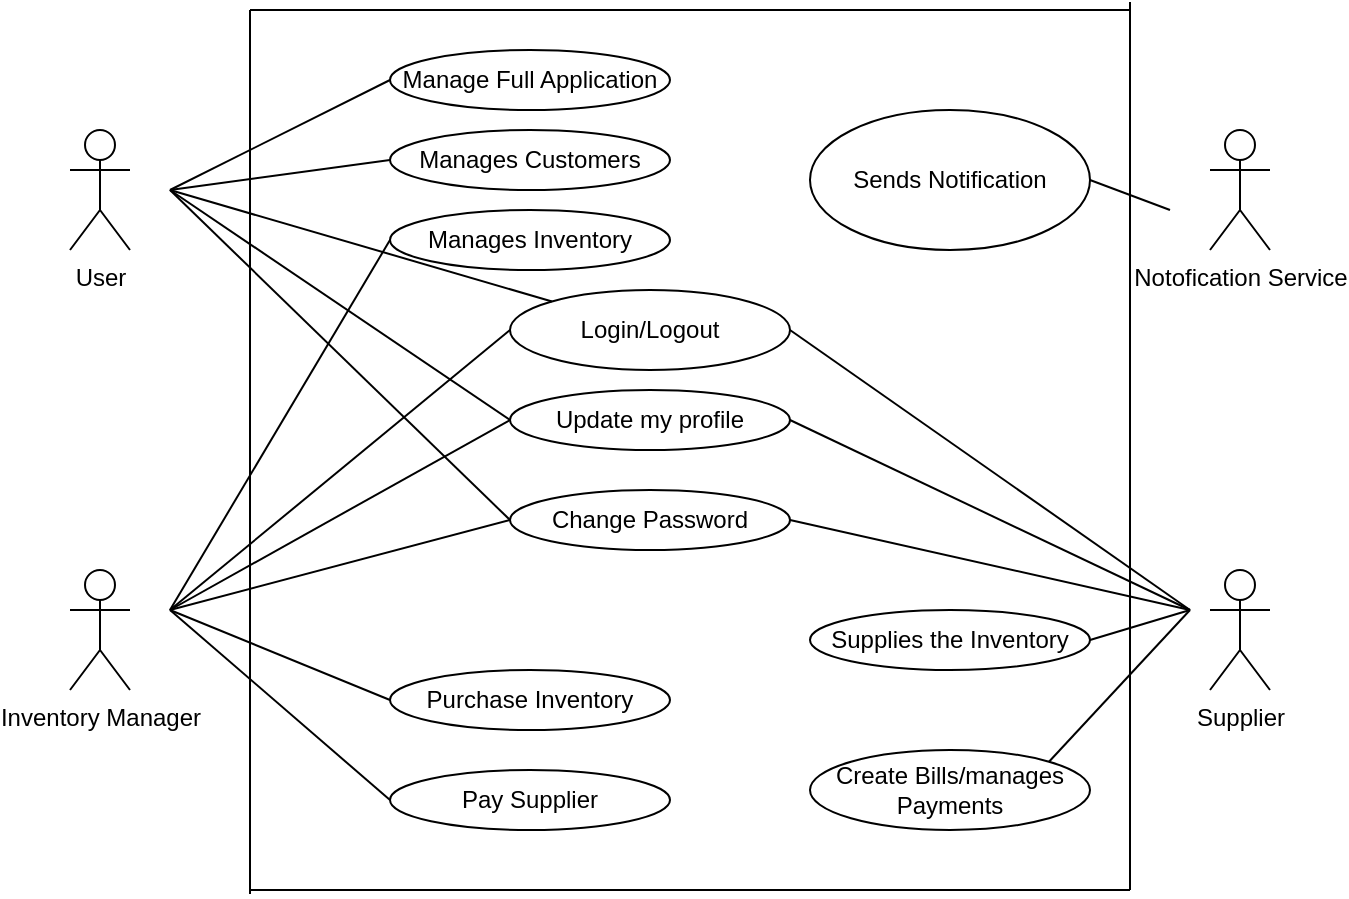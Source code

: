 <mxfile version="15.7.0" type="github">
  <diagram id="yWmSSU2kFUMIuWCEwVeI" name="Page-1">
    <mxGraphModel dx="868" dy="450" grid="1" gridSize="10" guides="1" tooltips="1" connect="1" arrows="1" fold="1" page="1" pageScale="1" pageWidth="850" pageHeight="1100" math="0" shadow="0">
      <root>
        <mxCell id="0" />
        <mxCell id="1" parent="0" />
        <mxCell id="QFpZbiap1W5p95xNXrxz-1" value="User" style="shape=umlActor;html=1;verticalLabelPosition=bottom;verticalAlign=top;align=center;" vertex="1" parent="1">
          <mxGeometry x="150" y="100" width="30" height="60" as="geometry" />
        </mxCell>
        <mxCell id="QFpZbiap1W5p95xNXrxz-2" value="Inventory Manager" style="shape=umlActor;html=1;verticalLabelPosition=bottom;verticalAlign=top;align=center;" vertex="1" parent="1">
          <mxGeometry x="150" y="320" width="30" height="60" as="geometry" />
        </mxCell>
        <mxCell id="QFpZbiap1W5p95xNXrxz-6" value="Supplier" style="shape=umlActor;html=1;verticalLabelPosition=bottom;verticalAlign=top;align=center;" vertex="1" parent="1">
          <mxGeometry x="720" y="320" width="30" height="60" as="geometry" />
        </mxCell>
        <mxCell id="QFpZbiap1W5p95xNXrxz-7" value="Notofication Service" style="shape=umlActor;html=1;verticalLabelPosition=bottom;verticalAlign=top;align=center;" vertex="1" parent="1">
          <mxGeometry x="720" y="100" width="30" height="60" as="geometry" />
        </mxCell>
        <mxCell id="QFpZbiap1W5p95xNXrxz-8" value="Login/Logout" style="ellipse;whiteSpace=wrap;html=1;" vertex="1" parent="1">
          <mxGeometry x="370" y="180" width="140" height="40" as="geometry" />
        </mxCell>
        <mxCell id="QFpZbiap1W5p95xNXrxz-9" value="Update my profile" style="ellipse;whiteSpace=wrap;html=1;" vertex="1" parent="1">
          <mxGeometry x="370" y="230" width="140" height="30" as="geometry" />
        </mxCell>
        <mxCell id="QFpZbiap1W5p95xNXrxz-10" value="Change Password" style="ellipse;whiteSpace=wrap;html=1;" vertex="1" parent="1">
          <mxGeometry x="370" y="280" width="140" height="30" as="geometry" />
        </mxCell>
        <mxCell id="QFpZbiap1W5p95xNXrxz-24" value="" style="edgeStyle=none;html=1;endArrow=none;verticalAlign=bottom;rounded=0;" edge="1" parent="1" target="QFpZbiap1W5p95xNXrxz-8">
          <mxGeometry width="160" relative="1" as="geometry">
            <mxPoint x="200" y="130" as="sourcePoint" />
            <mxPoint x="360" y="130" as="targetPoint" />
          </mxGeometry>
        </mxCell>
        <mxCell id="QFpZbiap1W5p95xNXrxz-27" value="" style="edgeStyle=none;html=1;endArrow=none;verticalAlign=bottom;rounded=0;entryX=0;entryY=0.5;entryDx=0;entryDy=0;" edge="1" parent="1" target="QFpZbiap1W5p95xNXrxz-10">
          <mxGeometry width="160" relative="1" as="geometry">
            <mxPoint x="200" y="340" as="sourcePoint" />
            <mxPoint x="370" y="330" as="targetPoint" />
          </mxGeometry>
        </mxCell>
        <mxCell id="QFpZbiap1W5p95xNXrxz-28" value="" style="edgeStyle=none;html=1;endArrow=none;verticalAlign=bottom;rounded=0;entryX=0;entryY=0.5;entryDx=0;entryDy=0;" edge="1" parent="1" target="QFpZbiap1W5p95xNXrxz-9">
          <mxGeometry width="160" relative="1" as="geometry">
            <mxPoint x="200" y="340" as="sourcePoint" />
            <mxPoint x="370" y="300" as="targetPoint" />
          </mxGeometry>
        </mxCell>
        <mxCell id="QFpZbiap1W5p95xNXrxz-29" value="" style="edgeStyle=none;html=1;endArrow=none;verticalAlign=bottom;rounded=0;" edge="1" parent="1">
          <mxGeometry width="160" relative="1" as="geometry">
            <mxPoint x="200" y="340" as="sourcePoint" />
            <mxPoint x="370" y="200" as="targetPoint" />
          </mxGeometry>
        </mxCell>
        <mxCell id="QFpZbiap1W5p95xNXrxz-30" value="" style="edgeStyle=none;html=1;endArrow=none;verticalAlign=bottom;rounded=0;entryX=0;entryY=0.5;entryDx=0;entryDy=0;" edge="1" parent="1" target="QFpZbiap1W5p95xNXrxz-10">
          <mxGeometry width="160" relative="1" as="geometry">
            <mxPoint x="200" y="130" as="sourcePoint" />
            <mxPoint x="500" y="290" as="targetPoint" />
          </mxGeometry>
        </mxCell>
        <mxCell id="QFpZbiap1W5p95xNXrxz-31" value="" style="edgeStyle=none;html=1;endArrow=none;verticalAlign=bottom;rounded=0;entryX=0;entryY=0.5;entryDx=0;entryDy=0;" edge="1" parent="1" target="QFpZbiap1W5p95xNXrxz-9">
          <mxGeometry width="160" relative="1" as="geometry">
            <mxPoint x="200" y="130" as="sourcePoint" />
            <mxPoint x="500" y="290" as="targetPoint" />
          </mxGeometry>
        </mxCell>
        <mxCell id="QFpZbiap1W5p95xNXrxz-32" value="" style="edgeStyle=none;html=1;endArrow=none;verticalAlign=bottom;rounded=0;exitX=1;exitY=0.5;exitDx=0;exitDy=0;" edge="1" parent="1" source="QFpZbiap1W5p95xNXrxz-10">
          <mxGeometry width="160" relative="1" as="geometry">
            <mxPoint x="550" y="340" as="sourcePoint" />
            <mxPoint x="710" y="340" as="targetPoint" />
          </mxGeometry>
        </mxCell>
        <mxCell id="QFpZbiap1W5p95xNXrxz-33" value="" style="edgeStyle=none;html=1;endArrow=none;verticalAlign=bottom;rounded=0;exitX=1;exitY=0.5;exitDx=0;exitDy=0;" edge="1" parent="1" source="QFpZbiap1W5p95xNXrxz-9">
          <mxGeometry width="160" relative="1" as="geometry">
            <mxPoint x="510" y="230" as="sourcePoint" />
            <mxPoint x="710" y="340" as="targetPoint" />
          </mxGeometry>
        </mxCell>
        <mxCell id="QFpZbiap1W5p95xNXrxz-34" value="" style="edgeStyle=none;html=1;endArrow=none;verticalAlign=bottom;rounded=0;" edge="1" parent="1">
          <mxGeometry width="160" relative="1" as="geometry">
            <mxPoint x="510" y="200" as="sourcePoint" />
            <mxPoint x="710" y="340" as="targetPoint" />
          </mxGeometry>
        </mxCell>
        <mxCell id="QFpZbiap1W5p95xNXrxz-37" value="Manage Full Application" style="ellipse;whiteSpace=wrap;html=1;" vertex="1" parent="1">
          <mxGeometry x="310" y="60" width="140" height="30" as="geometry" />
        </mxCell>
        <mxCell id="QFpZbiap1W5p95xNXrxz-40" value="Manages Customers" style="ellipse;whiteSpace=wrap;html=1;" vertex="1" parent="1">
          <mxGeometry x="310" y="100" width="140" height="30" as="geometry" />
        </mxCell>
        <mxCell id="QFpZbiap1W5p95xNXrxz-44" value="Manages Inventory" style="ellipse;whiteSpace=wrap;html=1;" vertex="1" parent="1">
          <mxGeometry x="310" y="140" width="140" height="30" as="geometry" />
        </mxCell>
        <mxCell id="QFpZbiap1W5p95xNXrxz-46" value="" style="edgeStyle=none;html=1;endArrow=none;verticalAlign=bottom;rounded=0;entryX=0;entryY=0.5;entryDx=0;entryDy=0;" edge="1" parent="1" target="QFpZbiap1W5p95xNXrxz-44">
          <mxGeometry width="160" relative="1" as="geometry">
            <mxPoint x="200" y="340" as="sourcePoint" />
            <mxPoint x="500" y="290" as="targetPoint" />
          </mxGeometry>
        </mxCell>
        <mxCell id="QFpZbiap1W5p95xNXrxz-48" value="" style="edgeStyle=none;html=1;endArrow=none;verticalAlign=bottom;rounded=0;entryX=0;entryY=0.5;entryDx=0;entryDy=0;" edge="1" parent="1" target="QFpZbiap1W5p95xNXrxz-37">
          <mxGeometry width="160" relative="1" as="geometry">
            <mxPoint x="200" y="130" as="sourcePoint" />
            <mxPoint x="500" y="290" as="targetPoint" />
          </mxGeometry>
        </mxCell>
        <mxCell id="QFpZbiap1W5p95xNXrxz-49" value="" style="edgeStyle=none;html=1;endArrow=none;verticalAlign=bottom;rounded=0;entryX=0;entryY=0.5;entryDx=0;entryDy=0;" edge="1" parent="1" target="QFpZbiap1W5p95xNXrxz-40">
          <mxGeometry width="160" relative="1" as="geometry">
            <mxPoint x="200" y="130" as="sourcePoint" />
            <mxPoint x="500" y="290" as="targetPoint" />
          </mxGeometry>
        </mxCell>
        <mxCell id="QFpZbiap1W5p95xNXrxz-50" value="Sends Notification" style="ellipse;whiteSpace=wrap;html=1;" vertex="1" parent="1">
          <mxGeometry x="520" y="90" width="140" height="70" as="geometry" />
        </mxCell>
        <mxCell id="QFpZbiap1W5p95xNXrxz-51" value="Purchase Inventory" style="ellipse;whiteSpace=wrap;html=1;" vertex="1" parent="1">
          <mxGeometry x="310" y="370" width="140" height="30" as="geometry" />
        </mxCell>
        <mxCell id="QFpZbiap1W5p95xNXrxz-52" value="Pay Supplier" style="ellipse;whiteSpace=wrap;html=1;" vertex="1" parent="1">
          <mxGeometry x="310" y="420" width="140" height="30" as="geometry" />
        </mxCell>
        <mxCell id="QFpZbiap1W5p95xNXrxz-54" value="" style="edgeStyle=none;html=1;endArrow=none;verticalAlign=bottom;rounded=0;entryX=0;entryY=0.5;entryDx=0;entryDy=0;" edge="1" parent="1" target="QFpZbiap1W5p95xNXrxz-51">
          <mxGeometry width="160" relative="1" as="geometry">
            <mxPoint x="200" y="340" as="sourcePoint" />
            <mxPoint x="500" y="290" as="targetPoint" />
          </mxGeometry>
        </mxCell>
        <mxCell id="QFpZbiap1W5p95xNXrxz-55" value="" style="edgeStyle=none;html=1;endArrow=none;verticalAlign=bottom;rounded=0;entryX=0;entryY=0.5;entryDx=0;entryDy=0;" edge="1" parent="1" target="QFpZbiap1W5p95xNXrxz-52">
          <mxGeometry width="160" relative="1" as="geometry">
            <mxPoint x="200" y="340" as="sourcePoint" />
            <mxPoint x="500" y="290" as="targetPoint" />
          </mxGeometry>
        </mxCell>
        <mxCell id="QFpZbiap1W5p95xNXrxz-56" value="" style="edgeStyle=none;html=1;endArrow=none;verticalAlign=bottom;rounded=0;exitX=1;exitY=0.5;exitDx=0;exitDy=0;" edge="1" parent="1" source="QFpZbiap1W5p95xNXrxz-50">
          <mxGeometry width="160" relative="1" as="geometry">
            <mxPoint x="340" y="290" as="sourcePoint" />
            <mxPoint x="700" y="140" as="targetPoint" />
          </mxGeometry>
        </mxCell>
        <mxCell id="QFpZbiap1W5p95xNXrxz-57" value="Supplies the Inventory" style="ellipse;whiteSpace=wrap;html=1;" vertex="1" parent="1">
          <mxGeometry x="520" y="340" width="140" height="30" as="geometry" />
        </mxCell>
        <mxCell id="QFpZbiap1W5p95xNXrxz-60" style="edgeStyle=orthogonalEdgeStyle;rounded=0;orthogonalLoop=1;jettySize=auto;html=1;exitX=0.5;exitY=0;exitDx=0;exitDy=0;" edge="1" parent="1" source="QFpZbiap1W5p95xNXrxz-58">
          <mxGeometry relative="1" as="geometry">
            <mxPoint x="590" y="410" as="targetPoint" />
          </mxGeometry>
        </mxCell>
        <mxCell id="QFpZbiap1W5p95xNXrxz-58" value="Create Bills/manages Payments" style="ellipse;whiteSpace=wrap;html=1;" vertex="1" parent="1">
          <mxGeometry x="520" y="410" width="140" height="40" as="geometry" />
        </mxCell>
        <mxCell id="QFpZbiap1W5p95xNXrxz-62" value="" style="edgeStyle=none;html=1;endArrow=none;verticalAlign=bottom;rounded=0;exitX=1;exitY=0.5;exitDx=0;exitDy=0;" edge="1" parent="1" source="QFpZbiap1W5p95xNXrxz-57">
          <mxGeometry width="160" relative="1" as="geometry">
            <mxPoint x="550" y="340" as="sourcePoint" />
            <mxPoint x="710" y="340" as="targetPoint" />
          </mxGeometry>
        </mxCell>
        <mxCell id="QFpZbiap1W5p95xNXrxz-63" value="" style="edgeStyle=none;html=1;endArrow=none;verticalAlign=bottom;rounded=0;exitX=1;exitY=0;exitDx=0;exitDy=0;" edge="1" parent="1" source="QFpZbiap1W5p95xNXrxz-58">
          <mxGeometry width="160" relative="1" as="geometry">
            <mxPoint x="520" y="390" as="sourcePoint" />
            <mxPoint x="710" y="340" as="targetPoint" />
          </mxGeometry>
        </mxCell>
        <mxCell id="QFpZbiap1W5p95xNXrxz-64" value="" style="endArrow=none;html=1;rounded=0;" edge="1" parent="1">
          <mxGeometry width="50" height="50" relative="1" as="geometry">
            <mxPoint x="240" y="482" as="sourcePoint" />
            <mxPoint x="240" y="40" as="targetPoint" />
          </mxGeometry>
        </mxCell>
        <mxCell id="QFpZbiap1W5p95xNXrxz-65" value="" style="endArrow=none;html=1;rounded=0;" edge="1" parent="1">
          <mxGeometry width="50" height="50" relative="1" as="geometry">
            <mxPoint x="240" y="480" as="sourcePoint" />
            <mxPoint x="680" y="480" as="targetPoint" />
          </mxGeometry>
        </mxCell>
        <mxCell id="QFpZbiap1W5p95xNXrxz-66" value="" style="endArrow=none;html=1;rounded=0;" edge="1" parent="1">
          <mxGeometry width="50" height="50" relative="1" as="geometry">
            <mxPoint x="680" y="480" as="sourcePoint" />
            <mxPoint x="680" y="36" as="targetPoint" />
          </mxGeometry>
        </mxCell>
        <mxCell id="QFpZbiap1W5p95xNXrxz-67" value="" style="endArrow=none;html=1;rounded=0;" edge="1" parent="1">
          <mxGeometry width="50" height="50" relative="1" as="geometry">
            <mxPoint x="240" y="40" as="sourcePoint" />
            <mxPoint x="680" y="40" as="targetPoint" />
          </mxGeometry>
        </mxCell>
      </root>
    </mxGraphModel>
  </diagram>
</mxfile>
